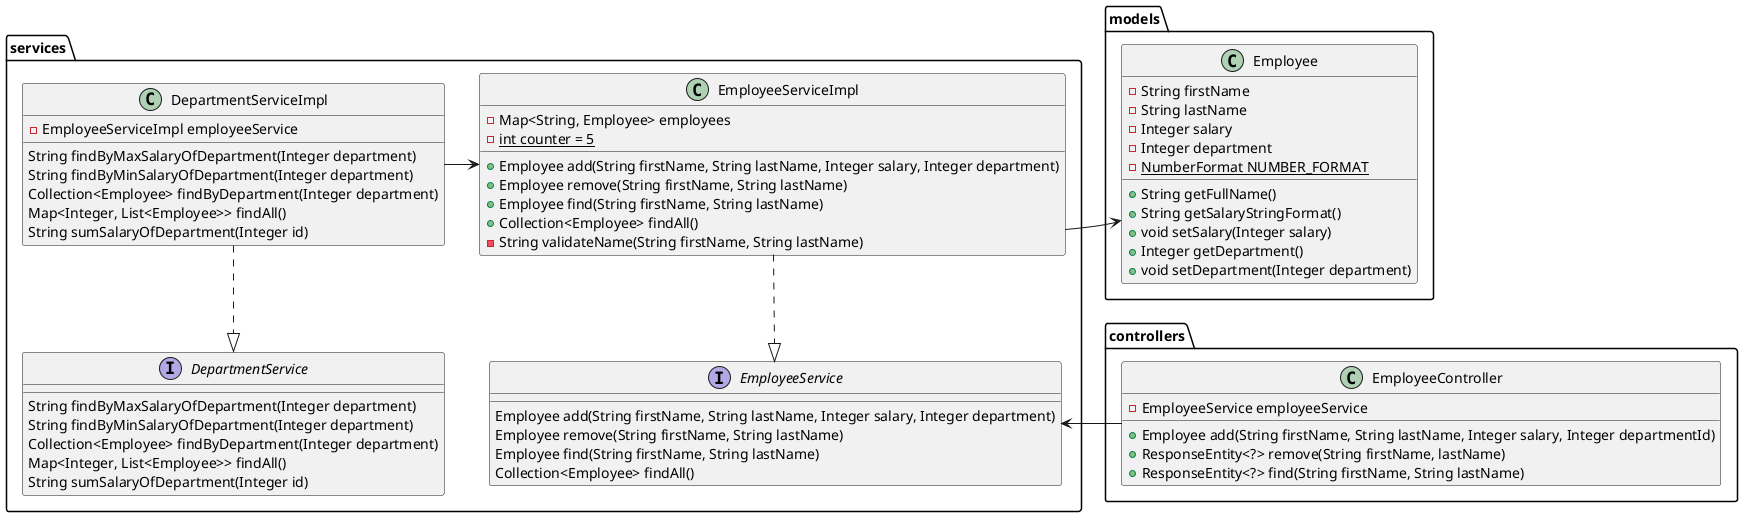@startuml

package services {

    interface EmployeeService {
        Employee add(String firstName, String lastName, Integer salary, Integer department)
        Employee remove(String firstName, String lastName)
        Employee find(String firstName, String lastName)
        Collection<Employee> findAll()
    }
    class EmployeeServiceImpl {
        - Map<String, Employee> employees
        -{static} int counter = 5
        + Employee add(String firstName, String lastName, Integer salary, Integer department)
        + Employee remove(String firstName, String lastName)
        + Employee find(String firstName, String lastName)
        + Collection<Employee> findAll()
        - String validateName(String firstName, String lastName)
    }
    EmployeeServiceImpl ..|> EmployeeService

    interface DepartmentService {
        String findByMaxSalaryOfDepartment(Integer department)
        String findByMinSalaryOfDepartment(Integer department)
        Collection<Employee> findByDepartment(Integer department)
        Map<Integer, List<Employee>> findAll()
        String sumSalaryOfDepartment(Integer id)
    }
    class DepartmentServiceImpl {
        - EmployeeServiceImpl employeeService

        String findByMaxSalaryOfDepartment(Integer department)
        String findByMinSalaryOfDepartment(Integer department)
        Collection<Employee> findByDepartment(Integer department)
        Map<Integer, List<Employee>> findAll()
        String sumSalaryOfDepartment(Integer id)
    }
    DepartmentServiceImpl ..|> DepartmentService
    DepartmentServiceImpl -> EmployeeServiceImpl


}

package models {
    class Employee {
        - String firstName
        - String lastName
        - Integer salary
        - Integer department
        -{static} NumberFormat NUMBER_FORMAT
        + String getFullName()
        + String getSalaryStringFormat()
        + void setSalary(Integer salary)
        + Integer getDepartment()
        + void setDepartment(Integer department)
    }
    EmployeeServiceImpl -> Employee
}

package controllers {
    class EmployeeController {
    - EmployeeService employeeService
    + Employee add(String firstName, String lastName, Integer salary, Integer departmentId)
    + ResponseEntity<?> remove(String firstName, lastName)
    + ResponseEntity<?> find(String firstName, String lastName)
    }
    EmployeeController -> EmployeeService
}





@enduml